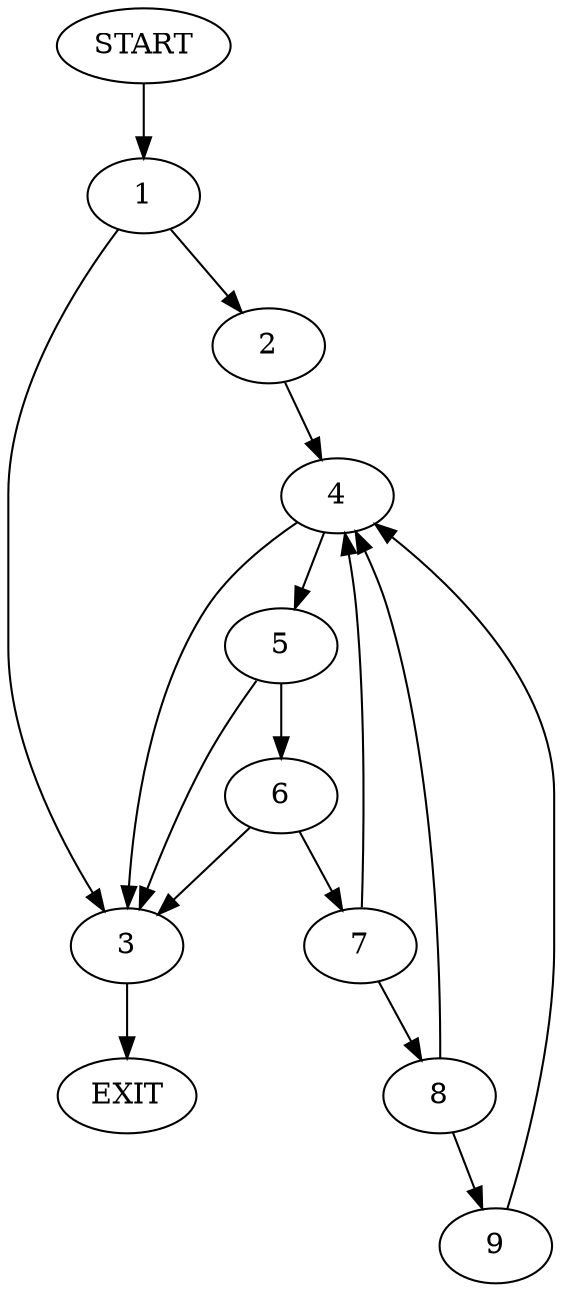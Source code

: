 digraph {
0 [label="START"]
10 [label="EXIT"]
0 -> 1
1 -> 2
1 -> 3
2 -> 4
3 -> 10
4 -> 3
4 -> 5
5 -> 6
5 -> 3
6 -> 7
6 -> 3
7 -> 8
7 -> 4
8 -> 9
8 -> 4
9 -> 4
}
